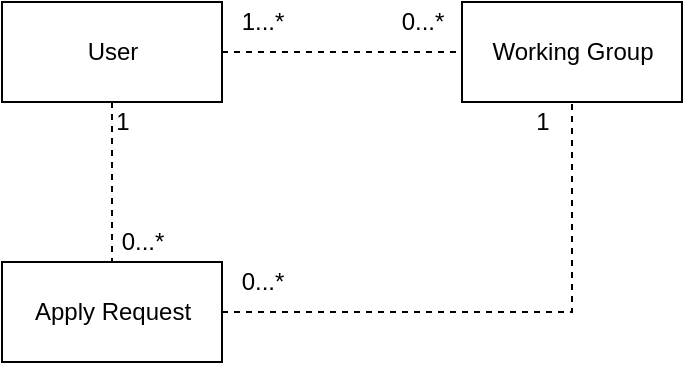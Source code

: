 <mxfile version="12.6.5" type="device"><diagram id="T_aGQP0g2SYf609Yjvx6" name="Page-1"><mxGraphModel dx="621" dy="461" grid="1" gridSize="10" guides="1" tooltips="1" connect="1" arrows="1" fold="1" page="1" pageScale="1" pageWidth="827" pageHeight="1169" math="0" shadow="0"><root><mxCell id="0"/><mxCell id="1" parent="0"/><mxCell id="rxDla2_yk-6dhrAluWd5-1" value="Working Group" style="html=1;" parent="1" vertex="1"><mxGeometry x="430" y="310" width="110" height="50" as="geometry"/></mxCell><mxCell id="rxDla2_yk-6dhrAluWd5-4" style="edgeStyle=orthogonalEdgeStyle;rounded=0;orthogonalLoop=1;jettySize=auto;html=1;exitX=0.5;exitY=1;exitDx=0;exitDy=0;entryX=0.5;entryY=0;entryDx=0;entryDy=0;dashed=1;endArrow=none;endFill=0;" parent="1" source="rxDla2_yk-6dhrAluWd5-2" target="rxDla2_yk-6dhrAluWd5-3" edge="1"><mxGeometry relative="1" as="geometry"/></mxCell><mxCell id="rxDla2_yk-6dhrAluWd5-5" style="edgeStyle=orthogonalEdgeStyle;rounded=0;orthogonalLoop=1;jettySize=auto;html=1;exitX=1;exitY=0.5;exitDx=0;exitDy=0;entryX=0;entryY=0.5;entryDx=0;entryDy=0;dashed=1;endArrow=none;endFill=0;" parent="1" source="rxDla2_yk-6dhrAluWd5-2" target="rxDla2_yk-6dhrAluWd5-1" edge="1"><mxGeometry relative="1" as="geometry"/></mxCell><mxCell id="rxDla2_yk-6dhrAluWd5-2" value="User" style="html=1;" parent="1" vertex="1"><mxGeometry x="200" y="310" width="110" height="50" as="geometry"/></mxCell><mxCell id="rxDla2_yk-6dhrAluWd5-6" style="edgeStyle=orthogonalEdgeStyle;rounded=0;orthogonalLoop=1;jettySize=auto;html=1;exitX=1;exitY=0.5;exitDx=0;exitDy=0;entryX=0.5;entryY=1;entryDx=0;entryDy=0;dashed=1;endArrow=none;endFill=0;" parent="1" source="rxDla2_yk-6dhrAluWd5-3" target="rxDla2_yk-6dhrAluWd5-1" edge="1"><mxGeometry relative="1" as="geometry"/></mxCell><mxCell id="rxDla2_yk-6dhrAluWd5-3" value="Apply Request" style="html=1;" parent="1" vertex="1"><mxGeometry x="200" y="440" width="110" height="50" as="geometry"/></mxCell><mxCell id="rxDla2_yk-6dhrAluWd5-7" value="0...*" style="text;html=1;align=center;verticalAlign=middle;resizable=0;points=[];autosize=1;" parent="1" vertex="1"><mxGeometry x="250" y="420" width="40" height="20" as="geometry"/></mxCell><mxCell id="rxDla2_yk-6dhrAluWd5-8" value="1" style="text;html=1;align=center;verticalAlign=middle;resizable=0;points=[];autosize=1;" parent="1" vertex="1"><mxGeometry x="250" y="360" width="20" height="20" as="geometry"/></mxCell><mxCell id="rxDla2_yk-6dhrAluWd5-9" value="1" style="text;html=1;align=center;verticalAlign=middle;resizable=0;points=[];autosize=1;" parent="1" vertex="1"><mxGeometry x="460" y="360" width="20" height="20" as="geometry"/></mxCell><mxCell id="rxDla2_yk-6dhrAluWd5-10" value="0...*" style="text;html=1;align=center;verticalAlign=middle;resizable=0;points=[];autosize=1;" parent="1" vertex="1"><mxGeometry x="310" y="440" width="40" height="20" as="geometry"/></mxCell><mxCell id="rxDla2_yk-6dhrAluWd5-11" value="1...*" style="text;html=1;align=center;verticalAlign=middle;resizable=0;points=[];autosize=1;" parent="1" vertex="1"><mxGeometry x="310" y="310" width="40" height="20" as="geometry"/></mxCell><mxCell id="rxDla2_yk-6dhrAluWd5-12" value="0...*" style="text;html=1;align=center;verticalAlign=middle;resizable=0;points=[];autosize=1;" parent="1" vertex="1"><mxGeometry x="390" y="310" width="40" height="20" as="geometry"/></mxCell></root></mxGraphModel></diagram></mxfile>